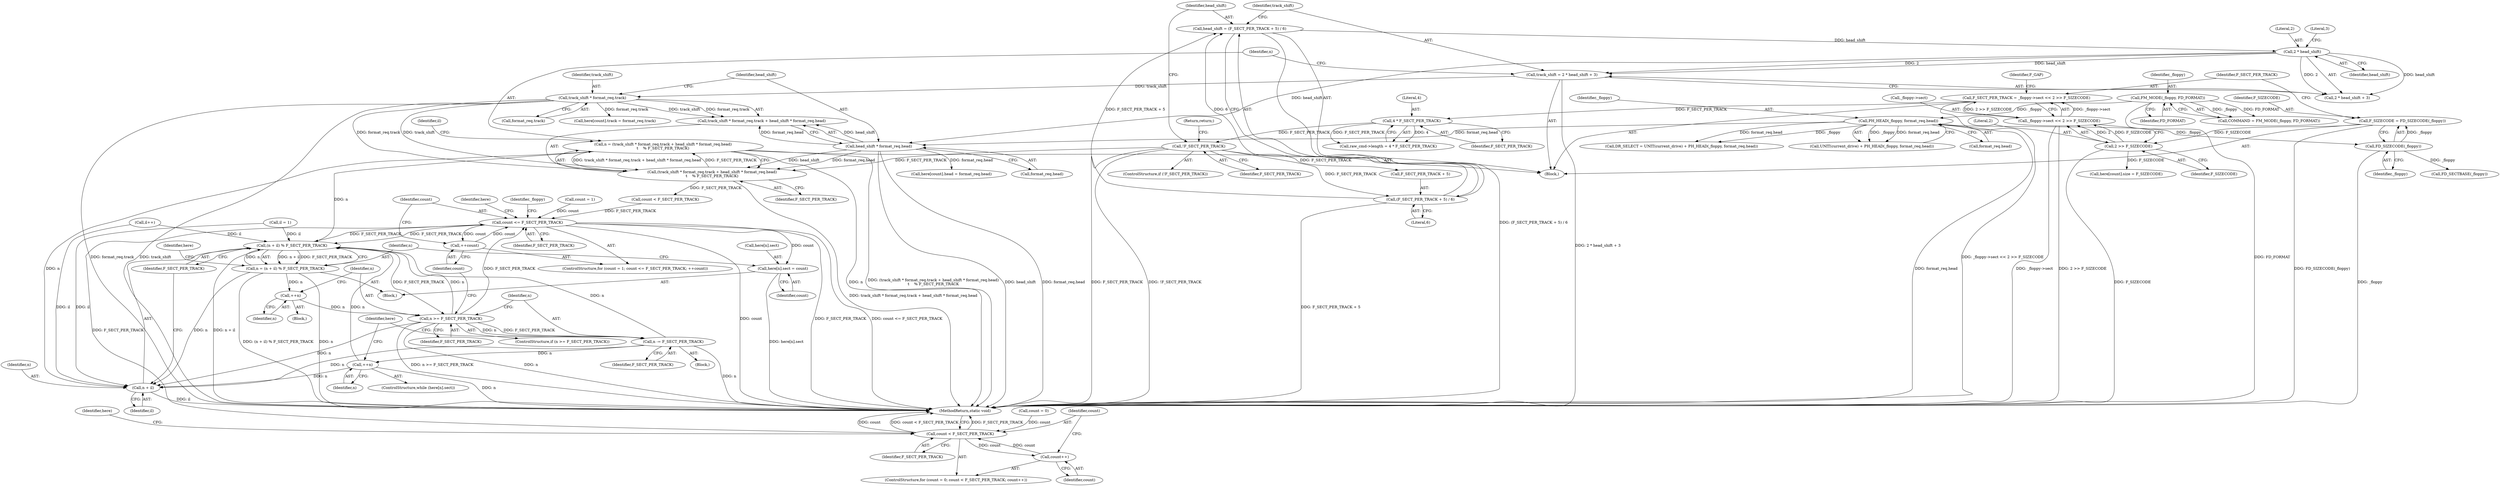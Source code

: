 digraph "0_linux_f3554aeb991214cbfafd17d55e2bfddb50282e32_0@integer" {
"1000218" [label="(Call,n = (track_shift * format_req.track + head_shift * format_req.head)\n\t    % F_SECT_PER_TRACK)"];
"1000220" [label="(Call,(track_shift * format_req.track + head_shift * format_req.head)\n\t    % F_SECT_PER_TRACK)"];
"1000222" [label="(Call,track_shift * format_req.track)"];
"1000211" [label="(Call,track_shift = 2 * head_shift + 3)"];
"1000214" [label="(Call,2 * head_shift)"];
"1000204" [label="(Call,head_shift = (F_SECT_PER_TRACK + 5) / 6)"];
"1000206" [label="(Call,(F_SECT_PER_TRACK + 5) / 6)"];
"1000201" [label="(Call,!F_SECT_PER_TRACK)"];
"1000197" [label="(Call,4 * F_SECT_PER_TRACK)"];
"1000171" [label="(Call,F_SECT_PER_TRACK = _floppy->sect << 2 >> F_SIZECODE)"];
"1000173" [label="(Call,_floppy->sect << 2 >> F_SIZECODE)"];
"1000177" [label="(Call,2 >> F_SIZECODE)"];
"1000167" [label="(Call,F_SIZECODE = FD_SIZECODE(_floppy))"];
"1000169" [label="(Call,FD_SIZECODE(_floppy))"];
"1000162" [label="(Call,PH_HEAD(_floppy, format_req.head))"];
"1000154" [label="(Call,FM_MODE(_floppy, FD_FORMAT))"];
"1000227" [label="(Call,head_shift * format_req.head)"];
"1000305" [label="(Call,(n + il) % F_SECT_PER_TRACK)"];
"1000290" [label="(Call,count <= F_SECT_PER_TRACK)"];
"1000293" [label="(Call,++count)"];
"1000296" [label="(Call,here[n].sect = count)"];
"1000346" [label="(Call,count < F_SECT_PER_TRACK)"];
"1000349" [label="(Call,count++)"];
"1000303" [label="(Call,n = (n + il) % F_SECT_PER_TRACK)"];
"1000306" [label="(Call,n + il)"];
"1000317" [label="(Call,++n)"];
"1000320" [label="(Call,n >= F_SECT_PER_TRACK)"];
"1000324" [label="(Call,n -= F_SECT_PER_TRACK)"];
"1000333" [label="(Call,++n)"];
"1000334" [label="(Identifier,n)"];
"1000219" [label="(Identifier,n)"];
"1000211" [label="(Call,track_shift = 2 * head_shift + 3)"];
"1000293" [label="(Call,++count)"];
"1000202" [label="(Identifier,F_SECT_PER_TRACK)"];
"1000216" [label="(Identifier,head_shift)"];
"1000325" [label="(Identifier,n)"];
"1000333" [label="(Call,++n)"];
"1000358" [label="(Call,FD_SECTBASE(_floppy))"];
"1000224" [label="(Call,format_req.track)"];
"1000201" [label="(Call,!F_SECT_PER_TRACK)"];
"1000167" [label="(Call,F_SIZECODE = FD_SIZECODE(_floppy))"];
"1000263" [label="(Call,here[count].head = format_req.head)"];
"1000324" [label="(Call,n -= F_SECT_PER_TRACK)"];
"1000210" [label="(Literal,6)"];
"1000155" [label="(Identifier,_floppy)"];
"1000296" [label="(Call,here[n].sect = count)"];
"1000346" [label="(Call,count < F_SECT_PER_TRACK)"];
"1000174" [label="(Call,_floppy->sect)"];
"1000302" [label="(Identifier,count)"];
"1000177" [label="(Call,2 >> F_SIZECODE)"];
"1000361" [label="(MethodReturn,static void)"];
"1000342" [label="(ControlStructure,for (count = 0; count < F_SECT_PER_TRACK; count++))"];
"1000343" [label="(Call,count = 0)"];
"1000338" [label="(Identifier,_floppy)"];
"1000179" [label="(Identifier,F_SIZECODE)"];
"1000290" [label="(Call,count <= F_SECT_PER_TRACK)"];
"1000154" [label="(Call,FM_MODE(_floppy, FD_FORMAT))"];
"1000306" [label="(Call,n + il)"];
"1000193" [label="(Call,raw_cmd->length = 4 * F_SECT_PER_TRACK)"];
"1000322" [label="(Identifier,F_SECT_PER_TRACK)"];
"1000291" [label="(Identifier,count)"];
"1000297" [label="(Call,here[n].sect)"];
"1000317" [label="(Call,++n)"];
"1000169" [label="(Call,FD_SIZECODE(_floppy))"];
"1000294" [label="(Identifier,count)"];
"1000212" [label="(Identifier,track_shift)"];
"1000172" [label="(Identifier,F_SECT_PER_TRACK)"];
"1000173" [label="(Call,_floppy->sect << 2 >> F_SIZECODE)"];
"1000206" [label="(Call,(F_SECT_PER_TRACK + 5) / 6)"];
"1000287" [label="(Call,count = 1)"];
"1000248" [label="(Call,count < F_SECT_PER_TRACK)"];
"1000354" [label="(Identifier,here)"];
"1000299" [label="(Identifier,here)"];
"1000109" [label="(Block,)"];
"1000318" [label="(Identifier,n)"];
"1000205" [label="(Identifier,head_shift)"];
"1000197" [label="(Call,4 * F_SECT_PER_TRACK)"];
"1000305" [label="(Call,(n + il) % F_SECT_PER_TRACK)"];
"1000214" [label="(Call,2 * head_shift)"];
"1000217" [label="(Literal,3)"];
"1000350" [label="(Identifier,count)"];
"1000232" [label="(Identifier,F_SECT_PER_TRACK)"];
"1000254" [label="(Call,here[count].track = format_req.track)"];
"1000323" [label="(Block,)"];
"1000295" [label="(Block,)"];
"1000286" [label="(ControlStructure,for (count = 1; count <= F_SECT_PER_TRACK; ++count))"];
"1000320" [label="(Call,n >= F_SECT_PER_TRACK)"];
"1000307" [label="(Identifier,n)"];
"1000159" [label="(Call,UNIT(current_drive) + PH_HEAD(_floppy, format_req.head))"];
"1000162" [label="(Call,PH_HEAD(_floppy, format_req.head))"];
"1000156" [label="(Identifier,FD_FORMAT)"];
"1000171" [label="(Call,F_SECT_PER_TRACK = _floppy->sect << 2 >> F_SIZECODE)"];
"1000326" [label="(Identifier,F_SECT_PER_TRACK)"];
"1000303" [label="(Call,n = (n + il) % F_SECT_PER_TRACK)"];
"1000313" [label="(Identifier,here)"];
"1000292" [label="(Identifier,F_SECT_PER_TRACK)"];
"1000215" [label="(Literal,2)"];
"1000242" [label="(Call,il++)"];
"1000168" [label="(Identifier,F_SIZECODE)"];
"1000308" [label="(Identifier,il)"];
"1000222" [label="(Call,track_shift * format_req.track)"];
"1000227" [label="(Call,head_shift * format_req.head)"];
"1000152" [label="(Call,COMMAND = FM_MODE(_floppy, FD_FORMAT))"];
"1000319" [label="(ControlStructure,if (n >= F_SECT_PER_TRACK))"];
"1000327" [label="(ControlStructure,while (here[n].sect))"];
"1000348" [label="(Identifier,F_SECT_PER_TRACK)"];
"1000204" [label="(Call,head_shift = (F_SECT_PER_TRACK + 5) / 6)"];
"1000164" [label="(Call,format_req.head)"];
"1000221" [label="(Call,track_shift * format_req.track + head_shift * format_req.head)"];
"1000347" [label="(Identifier,count)"];
"1000316" [label="(Block,)"];
"1000199" [label="(Identifier,F_SECT_PER_TRACK)"];
"1000218" [label="(Call,n = (track_shift * format_req.track + head_shift * format_req.head)\n\t    % F_SECT_PER_TRACK)"];
"1000213" [label="(Call,2 * head_shift + 3)"];
"1000170" [label="(Identifier,_floppy)"];
"1000321" [label="(Identifier,n)"];
"1000200" [label="(ControlStructure,if (!F_SECT_PER_TRACK))"];
"1000207" [label="(Call,F_SECT_PER_TRACK + 5)"];
"1000163" [label="(Identifier,_floppy)"];
"1000349" [label="(Call,count++)"];
"1000203" [label="(Return,return;)"];
"1000157" [label="(Call,DR_SELECT = UNIT(current_drive) + PH_HEAD(_floppy, format_req.head))"];
"1000220" [label="(Call,(track_shift * format_req.track + head_shift * format_req.head)\n\t    % F_SECT_PER_TRACK)"];
"1000181" [label="(Identifier,F_GAP)"];
"1000198" [label="(Literal,4)"];
"1000233" [label="(Call,il = 1)"];
"1000228" [label="(Identifier,head_shift)"];
"1000304" [label="(Identifier,n)"];
"1000223" [label="(Identifier,track_shift)"];
"1000330" [label="(Identifier,here)"];
"1000178" [label="(Literal,2)"];
"1000234" [label="(Identifier,il)"];
"1000279" [label="(Call,here[count].size = F_SIZECODE)"];
"1000229" [label="(Call,format_req.head)"];
"1000309" [label="(Identifier,F_SECT_PER_TRACK)"];
"1000218" -> "1000109"  [label="AST: "];
"1000218" -> "1000220"  [label="CFG: "];
"1000219" -> "1000218"  [label="AST: "];
"1000220" -> "1000218"  [label="AST: "];
"1000234" -> "1000218"  [label="CFG: "];
"1000218" -> "1000361"  [label="DDG: n"];
"1000218" -> "1000361"  [label="DDG: (track_shift * format_req.track + head_shift * format_req.head)\n\t    % F_SECT_PER_TRACK"];
"1000220" -> "1000218"  [label="DDG: track_shift * format_req.track + head_shift * format_req.head"];
"1000220" -> "1000218"  [label="DDG: F_SECT_PER_TRACK"];
"1000218" -> "1000305"  [label="DDG: n"];
"1000218" -> "1000306"  [label="DDG: n"];
"1000220" -> "1000232"  [label="CFG: "];
"1000221" -> "1000220"  [label="AST: "];
"1000232" -> "1000220"  [label="AST: "];
"1000220" -> "1000361"  [label="DDG: track_shift * format_req.track + head_shift * format_req.head"];
"1000222" -> "1000220"  [label="DDG: track_shift"];
"1000222" -> "1000220"  [label="DDG: format_req.track"];
"1000227" -> "1000220"  [label="DDG: head_shift"];
"1000227" -> "1000220"  [label="DDG: format_req.head"];
"1000201" -> "1000220"  [label="DDG: F_SECT_PER_TRACK"];
"1000220" -> "1000248"  [label="DDG: F_SECT_PER_TRACK"];
"1000222" -> "1000221"  [label="AST: "];
"1000222" -> "1000224"  [label="CFG: "];
"1000223" -> "1000222"  [label="AST: "];
"1000224" -> "1000222"  [label="AST: "];
"1000228" -> "1000222"  [label="CFG: "];
"1000222" -> "1000361"  [label="DDG: track_shift"];
"1000222" -> "1000361"  [label="DDG: format_req.track"];
"1000222" -> "1000221"  [label="DDG: track_shift"];
"1000222" -> "1000221"  [label="DDG: format_req.track"];
"1000211" -> "1000222"  [label="DDG: track_shift"];
"1000222" -> "1000254"  [label="DDG: format_req.track"];
"1000211" -> "1000109"  [label="AST: "];
"1000211" -> "1000213"  [label="CFG: "];
"1000212" -> "1000211"  [label="AST: "];
"1000213" -> "1000211"  [label="AST: "];
"1000219" -> "1000211"  [label="CFG: "];
"1000211" -> "1000361"  [label="DDG: 2 * head_shift + 3"];
"1000214" -> "1000211"  [label="DDG: 2"];
"1000214" -> "1000211"  [label="DDG: head_shift"];
"1000214" -> "1000213"  [label="AST: "];
"1000214" -> "1000216"  [label="CFG: "];
"1000215" -> "1000214"  [label="AST: "];
"1000216" -> "1000214"  [label="AST: "];
"1000217" -> "1000214"  [label="CFG: "];
"1000214" -> "1000213"  [label="DDG: 2"];
"1000214" -> "1000213"  [label="DDG: head_shift"];
"1000204" -> "1000214"  [label="DDG: head_shift"];
"1000214" -> "1000227"  [label="DDG: head_shift"];
"1000204" -> "1000109"  [label="AST: "];
"1000204" -> "1000206"  [label="CFG: "];
"1000205" -> "1000204"  [label="AST: "];
"1000206" -> "1000204"  [label="AST: "];
"1000212" -> "1000204"  [label="CFG: "];
"1000204" -> "1000361"  [label="DDG: (F_SECT_PER_TRACK + 5) / 6"];
"1000206" -> "1000204"  [label="DDG: F_SECT_PER_TRACK + 5"];
"1000206" -> "1000204"  [label="DDG: 6"];
"1000206" -> "1000210"  [label="CFG: "];
"1000207" -> "1000206"  [label="AST: "];
"1000210" -> "1000206"  [label="AST: "];
"1000206" -> "1000361"  [label="DDG: F_SECT_PER_TRACK + 5"];
"1000201" -> "1000206"  [label="DDG: F_SECT_PER_TRACK"];
"1000201" -> "1000200"  [label="AST: "];
"1000201" -> "1000202"  [label="CFG: "];
"1000202" -> "1000201"  [label="AST: "];
"1000203" -> "1000201"  [label="CFG: "];
"1000205" -> "1000201"  [label="CFG: "];
"1000201" -> "1000361"  [label="DDG: !F_SECT_PER_TRACK"];
"1000201" -> "1000361"  [label="DDG: F_SECT_PER_TRACK"];
"1000197" -> "1000201"  [label="DDG: F_SECT_PER_TRACK"];
"1000201" -> "1000207"  [label="DDG: F_SECT_PER_TRACK"];
"1000197" -> "1000193"  [label="AST: "];
"1000197" -> "1000199"  [label="CFG: "];
"1000198" -> "1000197"  [label="AST: "];
"1000199" -> "1000197"  [label="AST: "];
"1000193" -> "1000197"  [label="CFG: "];
"1000197" -> "1000193"  [label="DDG: 4"];
"1000197" -> "1000193"  [label="DDG: F_SECT_PER_TRACK"];
"1000171" -> "1000197"  [label="DDG: F_SECT_PER_TRACK"];
"1000171" -> "1000109"  [label="AST: "];
"1000171" -> "1000173"  [label="CFG: "];
"1000172" -> "1000171"  [label="AST: "];
"1000173" -> "1000171"  [label="AST: "];
"1000181" -> "1000171"  [label="CFG: "];
"1000171" -> "1000361"  [label="DDG: _floppy->sect << 2 >> F_SIZECODE"];
"1000173" -> "1000171"  [label="DDG: _floppy->sect"];
"1000173" -> "1000171"  [label="DDG: 2 >> F_SIZECODE"];
"1000173" -> "1000177"  [label="CFG: "];
"1000174" -> "1000173"  [label="AST: "];
"1000177" -> "1000173"  [label="AST: "];
"1000173" -> "1000361"  [label="DDG: 2 >> F_SIZECODE"];
"1000173" -> "1000361"  [label="DDG: _floppy->sect"];
"1000177" -> "1000173"  [label="DDG: 2"];
"1000177" -> "1000173"  [label="DDG: F_SIZECODE"];
"1000177" -> "1000179"  [label="CFG: "];
"1000178" -> "1000177"  [label="AST: "];
"1000179" -> "1000177"  [label="AST: "];
"1000177" -> "1000361"  [label="DDG: F_SIZECODE"];
"1000167" -> "1000177"  [label="DDG: F_SIZECODE"];
"1000177" -> "1000279"  [label="DDG: F_SIZECODE"];
"1000167" -> "1000109"  [label="AST: "];
"1000167" -> "1000169"  [label="CFG: "];
"1000168" -> "1000167"  [label="AST: "];
"1000169" -> "1000167"  [label="AST: "];
"1000172" -> "1000167"  [label="CFG: "];
"1000167" -> "1000361"  [label="DDG: FD_SIZECODE(_floppy)"];
"1000169" -> "1000167"  [label="DDG: _floppy"];
"1000169" -> "1000170"  [label="CFG: "];
"1000170" -> "1000169"  [label="AST: "];
"1000169" -> "1000361"  [label="DDG: _floppy"];
"1000162" -> "1000169"  [label="DDG: _floppy"];
"1000169" -> "1000358"  [label="DDG: _floppy"];
"1000162" -> "1000159"  [label="AST: "];
"1000162" -> "1000164"  [label="CFG: "];
"1000163" -> "1000162"  [label="AST: "];
"1000164" -> "1000162"  [label="AST: "];
"1000159" -> "1000162"  [label="CFG: "];
"1000162" -> "1000361"  [label="DDG: format_req.head"];
"1000162" -> "1000157"  [label="DDG: _floppy"];
"1000162" -> "1000157"  [label="DDG: format_req.head"];
"1000162" -> "1000159"  [label="DDG: _floppy"];
"1000162" -> "1000159"  [label="DDG: format_req.head"];
"1000154" -> "1000162"  [label="DDG: _floppy"];
"1000162" -> "1000227"  [label="DDG: format_req.head"];
"1000154" -> "1000152"  [label="AST: "];
"1000154" -> "1000156"  [label="CFG: "];
"1000155" -> "1000154"  [label="AST: "];
"1000156" -> "1000154"  [label="AST: "];
"1000152" -> "1000154"  [label="CFG: "];
"1000154" -> "1000361"  [label="DDG: FD_FORMAT"];
"1000154" -> "1000152"  [label="DDG: _floppy"];
"1000154" -> "1000152"  [label="DDG: FD_FORMAT"];
"1000227" -> "1000221"  [label="AST: "];
"1000227" -> "1000229"  [label="CFG: "];
"1000228" -> "1000227"  [label="AST: "];
"1000229" -> "1000227"  [label="AST: "];
"1000221" -> "1000227"  [label="CFG: "];
"1000227" -> "1000361"  [label="DDG: head_shift"];
"1000227" -> "1000361"  [label="DDG: format_req.head"];
"1000227" -> "1000221"  [label="DDG: head_shift"];
"1000227" -> "1000221"  [label="DDG: format_req.head"];
"1000227" -> "1000263"  [label="DDG: format_req.head"];
"1000305" -> "1000303"  [label="AST: "];
"1000305" -> "1000309"  [label="CFG: "];
"1000306" -> "1000305"  [label="AST: "];
"1000309" -> "1000305"  [label="AST: "];
"1000303" -> "1000305"  [label="CFG: "];
"1000305" -> "1000361"  [label="DDG: n + il"];
"1000305" -> "1000290"  [label="DDG: F_SECT_PER_TRACK"];
"1000305" -> "1000303"  [label="DDG: n + il"];
"1000305" -> "1000303"  [label="DDG: F_SECT_PER_TRACK"];
"1000333" -> "1000305"  [label="DDG: n"];
"1000303" -> "1000305"  [label="DDG: n"];
"1000324" -> "1000305"  [label="DDG: n"];
"1000320" -> "1000305"  [label="DDG: n"];
"1000233" -> "1000305"  [label="DDG: il"];
"1000242" -> "1000305"  [label="DDG: il"];
"1000290" -> "1000305"  [label="DDG: F_SECT_PER_TRACK"];
"1000305" -> "1000320"  [label="DDG: F_SECT_PER_TRACK"];
"1000290" -> "1000286"  [label="AST: "];
"1000290" -> "1000292"  [label="CFG: "];
"1000291" -> "1000290"  [label="AST: "];
"1000292" -> "1000290"  [label="AST: "];
"1000299" -> "1000290"  [label="CFG: "];
"1000338" -> "1000290"  [label="CFG: "];
"1000290" -> "1000361"  [label="DDG: count"];
"1000290" -> "1000361"  [label="DDG: F_SECT_PER_TRACK"];
"1000290" -> "1000361"  [label="DDG: count <= F_SECT_PER_TRACK"];
"1000293" -> "1000290"  [label="DDG: count"];
"1000287" -> "1000290"  [label="DDG: count"];
"1000320" -> "1000290"  [label="DDG: F_SECT_PER_TRACK"];
"1000248" -> "1000290"  [label="DDG: F_SECT_PER_TRACK"];
"1000290" -> "1000293"  [label="DDG: count"];
"1000290" -> "1000296"  [label="DDG: count"];
"1000290" -> "1000346"  [label="DDG: F_SECT_PER_TRACK"];
"1000293" -> "1000286"  [label="AST: "];
"1000293" -> "1000294"  [label="CFG: "];
"1000294" -> "1000293"  [label="AST: "];
"1000291" -> "1000293"  [label="CFG: "];
"1000296" -> "1000295"  [label="AST: "];
"1000296" -> "1000302"  [label="CFG: "];
"1000297" -> "1000296"  [label="AST: "];
"1000302" -> "1000296"  [label="AST: "];
"1000304" -> "1000296"  [label="CFG: "];
"1000296" -> "1000361"  [label="DDG: here[n].sect"];
"1000346" -> "1000342"  [label="AST: "];
"1000346" -> "1000348"  [label="CFG: "];
"1000347" -> "1000346"  [label="AST: "];
"1000348" -> "1000346"  [label="AST: "];
"1000354" -> "1000346"  [label="CFG: "];
"1000361" -> "1000346"  [label="CFG: "];
"1000346" -> "1000361"  [label="DDG: F_SECT_PER_TRACK"];
"1000346" -> "1000361"  [label="DDG: count"];
"1000346" -> "1000361"  [label="DDG: count < F_SECT_PER_TRACK"];
"1000343" -> "1000346"  [label="DDG: count"];
"1000349" -> "1000346"  [label="DDG: count"];
"1000346" -> "1000349"  [label="DDG: count"];
"1000349" -> "1000342"  [label="AST: "];
"1000349" -> "1000350"  [label="CFG: "];
"1000350" -> "1000349"  [label="AST: "];
"1000347" -> "1000349"  [label="CFG: "];
"1000303" -> "1000295"  [label="AST: "];
"1000304" -> "1000303"  [label="AST: "];
"1000313" -> "1000303"  [label="CFG: "];
"1000303" -> "1000361"  [label="DDG: n"];
"1000303" -> "1000361"  [label="DDG: (n + il) % F_SECT_PER_TRACK"];
"1000303" -> "1000306"  [label="DDG: n"];
"1000303" -> "1000317"  [label="DDG: n"];
"1000306" -> "1000308"  [label="CFG: "];
"1000307" -> "1000306"  [label="AST: "];
"1000308" -> "1000306"  [label="AST: "];
"1000309" -> "1000306"  [label="CFG: "];
"1000306" -> "1000361"  [label="DDG: il"];
"1000333" -> "1000306"  [label="DDG: n"];
"1000324" -> "1000306"  [label="DDG: n"];
"1000320" -> "1000306"  [label="DDG: n"];
"1000233" -> "1000306"  [label="DDG: il"];
"1000242" -> "1000306"  [label="DDG: il"];
"1000317" -> "1000316"  [label="AST: "];
"1000317" -> "1000318"  [label="CFG: "];
"1000318" -> "1000317"  [label="AST: "];
"1000321" -> "1000317"  [label="CFG: "];
"1000317" -> "1000320"  [label="DDG: n"];
"1000320" -> "1000319"  [label="AST: "];
"1000320" -> "1000322"  [label="CFG: "];
"1000321" -> "1000320"  [label="AST: "];
"1000322" -> "1000320"  [label="AST: "];
"1000325" -> "1000320"  [label="CFG: "];
"1000294" -> "1000320"  [label="CFG: "];
"1000320" -> "1000361"  [label="DDG: n"];
"1000320" -> "1000361"  [label="DDG: n >= F_SECT_PER_TRACK"];
"1000320" -> "1000324"  [label="DDG: F_SECT_PER_TRACK"];
"1000320" -> "1000324"  [label="DDG: n"];
"1000324" -> "1000323"  [label="AST: "];
"1000324" -> "1000326"  [label="CFG: "];
"1000325" -> "1000324"  [label="AST: "];
"1000326" -> "1000324"  [label="AST: "];
"1000330" -> "1000324"  [label="CFG: "];
"1000324" -> "1000361"  [label="DDG: n"];
"1000324" -> "1000333"  [label="DDG: n"];
"1000333" -> "1000327"  [label="AST: "];
"1000333" -> "1000334"  [label="CFG: "];
"1000334" -> "1000333"  [label="AST: "];
"1000330" -> "1000333"  [label="CFG: "];
"1000333" -> "1000361"  [label="DDG: n"];
}
